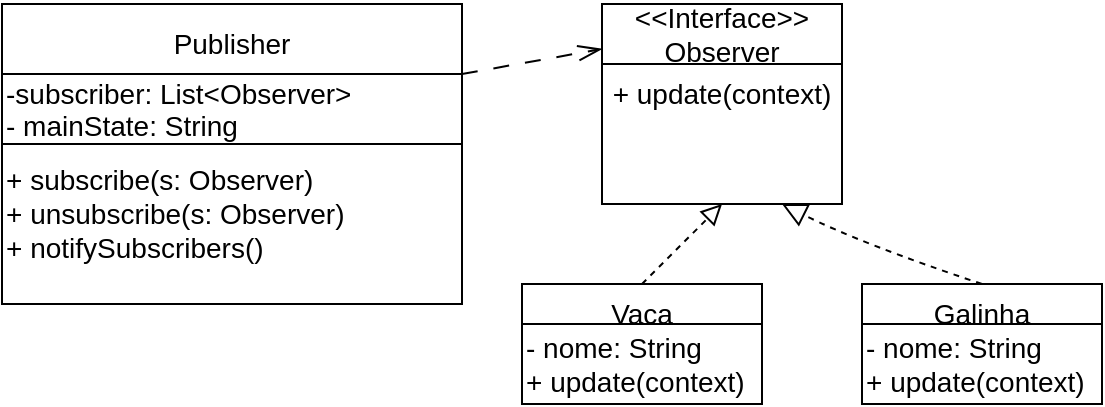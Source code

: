 <mxfile version="21.1.1" type="device">
  <diagram name="Página-1" id="vAhomKV5QfZm1AqKqGjI">
    <mxGraphModel dx="1041" dy="452" grid="1" gridSize="10" guides="1" tooltips="1" connect="1" arrows="1" fold="1" page="1" pageScale="1" pageWidth="827" pageHeight="1169" math="0" shadow="0">
      <root>
        <mxCell id="0" />
        <mxCell id="1" parent="0" />
        <mxCell id="XlvQJNKc5s7t58uYUKSb-1" value="" style="rounded=0;whiteSpace=wrap;html=1;" parent="1" vertex="1">
          <mxGeometry x="540" y="140" width="120" height="90" as="geometry" />
        </mxCell>
        <mxCell id="XlvQJNKc5s7t58uYUKSb-2" value="" style="rounded=0;whiteSpace=wrap;html=1;" parent="1" vertex="1">
          <mxGeometry x="240" y="140" width="230" height="95" as="geometry" />
        </mxCell>
        <mxCell id="XlvQJNKc5s7t58uYUKSb-6" value="" style="rounded=0;whiteSpace=wrap;html=1;" parent="1" vertex="1">
          <mxGeometry x="540" y="170" width="120" height="70" as="geometry" />
        </mxCell>
        <mxCell id="XlvQJNKc5s7t58uYUKSb-9" value="&lt;font style=&quot;font-size: 14px;&quot;&gt;&amp;lt;&amp;lt;Interface&amp;gt;&amp;gt;&lt;br&gt;Observer&lt;/font&gt;" style="text;html=1;strokeColor=none;fillColor=none;align=center;verticalAlign=middle;whiteSpace=wrap;rounded=0;" parent="1" vertex="1">
          <mxGeometry x="570" y="140" width="60" height="30" as="geometry" />
        </mxCell>
        <mxCell id="XlvQJNKc5s7t58uYUKSb-11" value="Publisher" style="text;html=1;strokeColor=none;fillColor=default;align=center;verticalAlign=middle;whiteSpace=wrap;rounded=0;fontSize=14;" parent="1" vertex="1">
          <mxGeometry x="325" y="145" width="60" height="30" as="geometry" />
        </mxCell>
        <mxCell id="XlvQJNKc5s7t58uYUKSb-12" value="" style="rounded=0;whiteSpace=wrap;html=1;fontSize=14;" parent="1" vertex="1">
          <mxGeometry x="240" y="175" width="230" height="65" as="geometry" />
        </mxCell>
        <mxCell id="XlvQJNKc5s7t58uYUKSb-13" value="" style="rounded=0;whiteSpace=wrap;html=1;fontSize=14;" parent="1" vertex="1">
          <mxGeometry x="240" y="210" width="230" height="80" as="geometry" />
        </mxCell>
        <mxCell id="XlvQJNKc5s7t58uYUKSb-14" value="" style="rounded=0;whiteSpace=wrap;html=1;fontSize=14;" parent="1" vertex="1">
          <mxGeometry x="500" y="280" width="120" height="60" as="geometry" />
        </mxCell>
        <mxCell id="XlvQJNKc5s7t58uYUKSb-15" value="- nome: String&lt;br&gt;+ update(context)" style="rounded=0;whiteSpace=wrap;html=1;fontSize=14;align=left;" parent="1" vertex="1">
          <mxGeometry x="500" y="300" width="120" height="40" as="geometry" />
        </mxCell>
        <mxCell id="XlvQJNKc5s7t58uYUKSb-16" value="" style="endArrow=block;html=1;rounded=0;fontSize=14;entryX=0.5;entryY=1;entryDx=0;entryDy=0;exitX=0.5;exitY=0;exitDx=0;exitDy=0;endFill=0;dashed=1;strokeWidth=1;endSize=8;" parent="1" source="XlvQJNKc5s7t58uYUKSb-14" target="XlvQJNKc5s7t58uYUKSb-6" edge="1">
          <mxGeometry width="50" height="50" relative="1" as="geometry">
            <mxPoint x="500" y="360" as="sourcePoint" />
            <mxPoint x="550" y="310" as="targetPoint" />
            <Array as="points" />
          </mxGeometry>
        </mxCell>
        <mxCell id="XlvQJNKc5s7t58uYUKSb-17" value="Vaca" style="text;html=1;strokeColor=none;fillColor=none;align=center;verticalAlign=middle;whiteSpace=wrap;rounded=0;fontSize=14;" parent="1" vertex="1">
          <mxGeometry x="530" y="280" width="60" height="30" as="geometry" />
        </mxCell>
        <mxCell id="XlvQJNKc5s7t58uYUKSb-19" value="+ update(context)" style="text;html=1;strokeColor=none;fillColor=none;align=center;verticalAlign=middle;whiteSpace=wrap;rounded=0;fontSize=14;" parent="1" vertex="1">
          <mxGeometry x="540" y="170" width="120" height="30" as="geometry" />
        </mxCell>
        <mxCell id="XlvQJNKc5s7t58uYUKSb-20" value="-subscriber: List&amp;lt;Observer&amp;gt;" style="text;html=1;strokeColor=none;fillColor=none;align=left;verticalAlign=middle;whiteSpace=wrap;rounded=0;fontSize=14;" parent="1" vertex="1">
          <mxGeometry x="240" y="170" width="190" height="30" as="geometry" />
        </mxCell>
        <mxCell id="H-21gjx1aR0XNDG5zHc--1" value="&lt;font style=&quot;font-size: 14px;&quot;&gt;- mainState: String&lt;/font&gt;" style="text;html=1;strokeColor=none;fillColor=none;align=left;verticalAlign=middle;whiteSpace=wrap;rounded=0;fontSize=16;" parent="1" vertex="1">
          <mxGeometry x="240" y="190" width="140" height="20" as="geometry" />
        </mxCell>
        <mxCell id="H-21gjx1aR0XNDG5zHc--2" value="+ subscribe(s: Observer)&lt;br&gt;+ unsubscribe(s: Observer)&lt;br&gt;+ notifySubscribers()" style="text;html=1;strokeColor=none;fillColor=none;align=left;verticalAlign=middle;whiteSpace=wrap;rounded=0;fontSize=14;" parent="1" vertex="1">
          <mxGeometry x="240" y="220" width="190" height="50" as="geometry" />
        </mxCell>
        <mxCell id="H-21gjx1aR0XNDG5zHc--3" value="" style="endArrow=openThin;html=1;rounded=0;fontSize=14;startSize=8;endSize=10;curved=1;entryX=0;entryY=0.25;entryDx=0;entryDy=0;endFill=0;startArrow=none;startFill=0;dashed=1;dashPattern=8 8;exitX=1;exitY=0;exitDx=0;exitDy=0;" parent="1" source="XlvQJNKc5s7t58uYUKSb-12" target="XlvQJNKc5s7t58uYUKSb-1" edge="1">
          <mxGeometry width="50" height="50" relative="1" as="geometry">
            <mxPoint x="470" y="210" as="sourcePoint" />
            <mxPoint x="400" y="240" as="targetPoint" />
          </mxGeometry>
        </mxCell>
        <mxCell id="H-21gjx1aR0XNDG5zHc--4" value="" style="rounded=0;whiteSpace=wrap;html=1;fontSize=14;" parent="1" vertex="1">
          <mxGeometry x="670" y="280" width="120" height="60" as="geometry" />
        </mxCell>
        <mxCell id="H-21gjx1aR0XNDG5zHc--5" value="- nome: String&lt;br&gt;+ update(context)" style="rounded=0;whiteSpace=wrap;html=1;fontSize=14;align=left;" parent="1" vertex="1">
          <mxGeometry x="670" y="300" width="120" height="40" as="geometry" />
        </mxCell>
        <mxCell id="H-21gjx1aR0XNDG5zHc--6" value="Galinha" style="text;html=1;strokeColor=none;fillColor=none;align=center;verticalAlign=middle;whiteSpace=wrap;rounded=0;fontSize=14;" parent="1" vertex="1">
          <mxGeometry x="700" y="280" width="60" height="30" as="geometry" />
        </mxCell>
        <mxCell id="H-21gjx1aR0XNDG5zHc--8" value="" style="endArrow=block;html=1;rounded=0;dashed=1;fontSize=14;startSize=8;endSize=10;curved=1;entryX=0.75;entryY=1;entryDx=0;entryDy=0;exitX=0.5;exitY=0;exitDx=0;exitDy=0;endFill=0;" parent="1" source="H-21gjx1aR0XNDG5zHc--4" target="XlvQJNKc5s7t58uYUKSb-6" edge="1">
          <mxGeometry width="50" height="50" relative="1" as="geometry">
            <mxPoint x="480" y="290" as="sourcePoint" />
            <mxPoint x="530" y="240" as="targetPoint" />
            <Array as="points">
              <mxPoint x="670" y="260" />
            </Array>
          </mxGeometry>
        </mxCell>
      </root>
    </mxGraphModel>
  </diagram>
</mxfile>
